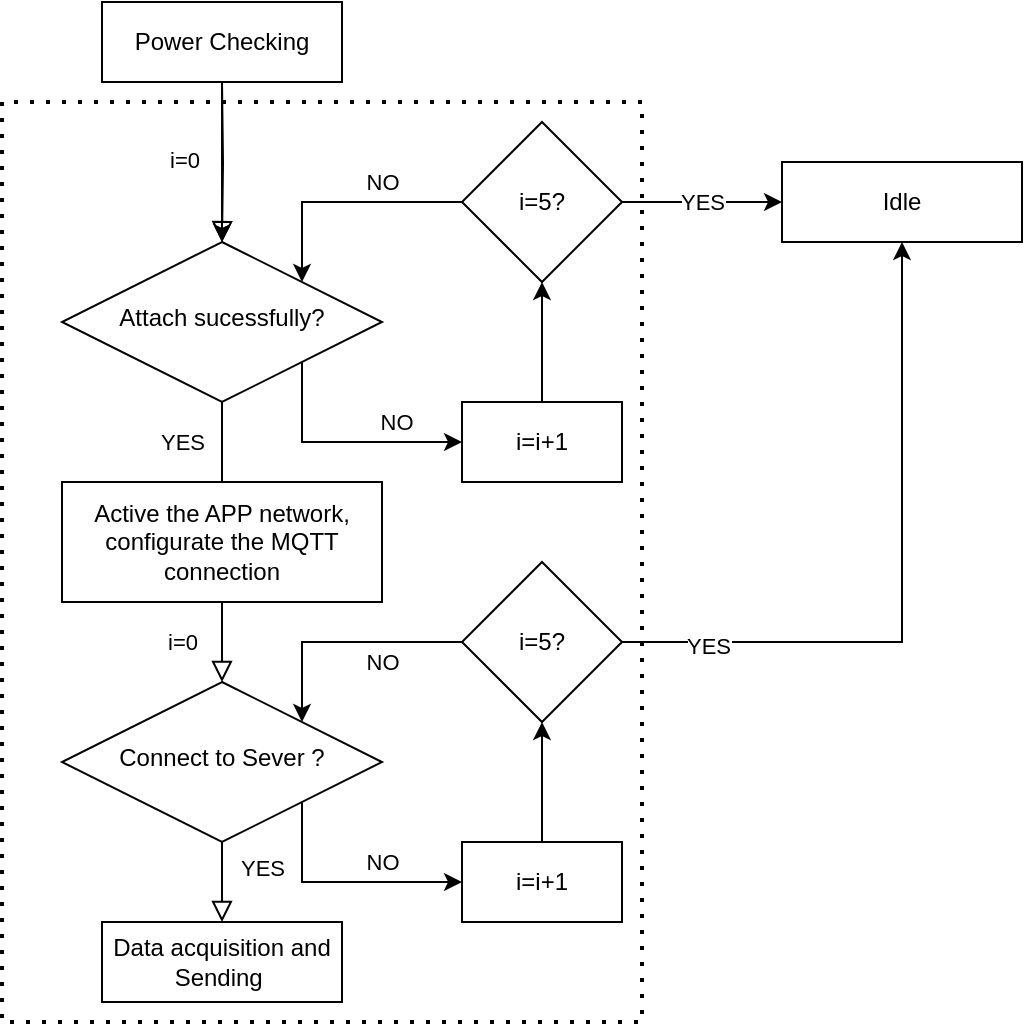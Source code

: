 <mxfile version="24.6.4" type="github">
  <diagram id="C5RBs43oDa-KdzZeNtuy" name="Page-1">
    <mxGraphModel dx="1042" dy="617" grid="1" gridSize="10" guides="1" tooltips="1" connect="1" arrows="1" fold="1" page="1" pageScale="1" pageWidth="827" pageHeight="1169" math="0" shadow="0">
      <root>
        <mxCell id="WIyWlLk6GJQsqaUBKTNV-0" />
        <mxCell id="WIyWlLk6GJQsqaUBKTNV-1" parent="WIyWlLk6GJQsqaUBKTNV-0" />
        <mxCell id="WIyWlLk6GJQsqaUBKTNV-8" value="" style="rounded=0;html=1;jettySize=auto;orthogonalLoop=1;fontSize=11;endArrow=block;endFill=0;endSize=8;strokeWidth=1;shadow=0;labelBackgroundColor=none;edgeStyle=orthogonalEdgeStyle;entryX=0.5;entryY=0;entryDx=0;entryDy=0;exitX=0.5;exitY=1;exitDx=0;exitDy=0;" parent="WIyWlLk6GJQsqaUBKTNV-1" source="FNJguRmYHS2o4BD0xWOH-3" target="OWNIvUZ9vy31lBXFUK9q-7" edge="1">
          <mxGeometry y="40" relative="1" as="geometry">
            <mxPoint as="offset" />
            <mxPoint x="420" y="580" as="targetPoint" />
            <mxPoint x="400" y="520" as="sourcePoint" />
          </mxGeometry>
        </mxCell>
        <mxCell id="OWNIvUZ9vy31lBXFUK9q-4" value="YES" style="rounded=0;html=1;jettySize=auto;orthogonalLoop=1;fontSize=11;endArrow=block;endFill=0;endSize=8;strokeWidth=1;shadow=0;labelBackgroundColor=none;edgeStyle=orthogonalEdgeStyle;exitX=0.5;exitY=1;exitDx=0;exitDy=0;entryX=0.5;entryY=0;entryDx=0;entryDy=0;" parent="WIyWlLk6GJQsqaUBKTNV-1" source="LcB0cEhPS5clTN-JLmqc-2" edge="1">
          <mxGeometry x="-0.339" y="-20" relative="1" as="geometry">
            <mxPoint x="400" y="320" as="sourcePoint" />
            <mxPoint x="400" y="280" as="targetPoint" />
            <Array as="points" />
            <mxPoint as="offset" />
          </mxGeometry>
        </mxCell>
        <mxCell id="OWNIvUZ9vy31lBXFUK9q-7" value="Connect to Sever ?" style="rhombus;whiteSpace=wrap;html=1;shadow=0;fontFamily=Helvetica;fontSize=12;align=center;strokeWidth=1;spacing=6;spacingTop=-4;" parent="WIyWlLk6GJQsqaUBKTNV-1" vertex="1">
          <mxGeometry x="320" y="360" width="160" height="80" as="geometry" />
        </mxCell>
        <mxCell id="OWNIvUZ9vy31lBXFUK9q-8" value="YES" style="rounded=0;html=1;jettySize=auto;orthogonalLoop=1;fontSize=11;endArrow=block;endFill=0;endSize=8;strokeWidth=1;shadow=0;labelBackgroundColor=none;edgeStyle=orthogonalEdgeStyle;exitX=0.5;exitY=1;exitDx=0;exitDy=0;entryX=0.5;entryY=0;entryDx=0;entryDy=0;" parent="WIyWlLk6GJQsqaUBKTNV-1" source="OWNIvUZ9vy31lBXFUK9q-7" target="0pd60P45Uof3qLfQ7HjV-28" edge="1">
          <mxGeometry x="-0.339" y="20" relative="1" as="geometry">
            <mxPoint as="offset" />
            <mxPoint x="400" y="685" as="sourcePoint" />
            <mxPoint x="400" y="520" as="targetPoint" />
          </mxGeometry>
        </mxCell>
        <mxCell id="0pd60P45Uof3qLfQ7HjV-5" style="edgeStyle=orthogonalEdgeStyle;rounded=0;orthogonalLoop=1;jettySize=auto;html=1;exitX=1;exitY=1;exitDx=0;exitDy=0;entryX=0;entryY=0.5;entryDx=0;entryDy=0;" edge="1" parent="WIyWlLk6GJQsqaUBKTNV-1" source="LcB0cEhPS5clTN-JLmqc-2" target="0pd60P45Uof3qLfQ7HjV-4">
          <mxGeometry relative="1" as="geometry">
            <Array as="points">
              <mxPoint x="440" y="240" />
              <mxPoint x="520" y="240" />
            </Array>
          </mxGeometry>
        </mxCell>
        <mxCell id="0pd60P45Uof3qLfQ7HjV-6" value="NO" style="edgeLabel;html=1;align=center;verticalAlign=middle;resizable=0;points=[];" vertex="1" connectable="0" parent="0pd60P45Uof3qLfQ7HjV-5">
          <mxGeometry x="0.286" y="1" relative="1" as="geometry">
            <mxPoint x="10" y="-9" as="offset" />
          </mxGeometry>
        </mxCell>
        <mxCell id="LcB0cEhPS5clTN-JLmqc-2" value="Attach sucessfully?" style="rhombus;whiteSpace=wrap;html=1;shadow=0;fontFamily=Helvetica;fontSize=12;align=center;strokeWidth=1;spacing=6;spacingTop=-4;" parent="WIyWlLk6GJQsqaUBKTNV-1" vertex="1">
          <mxGeometry x="320" y="140" width="160" height="80" as="geometry" />
        </mxCell>
        <mxCell id="LcB0cEhPS5clTN-JLmqc-5" value="" style="rounded=0;html=1;jettySize=auto;orthogonalLoop=1;fontSize=11;endArrow=block;endFill=0;endSize=8;strokeWidth=1;shadow=0;labelBackgroundColor=none;edgeStyle=orthogonalEdgeStyle;entryX=0.5;entryY=0;entryDx=0;entryDy=0;exitX=0.5;exitY=1;exitDx=0;exitDy=0;" parent="WIyWlLk6GJQsqaUBKTNV-1" target="LcB0cEhPS5clTN-JLmqc-2" edge="1">
          <mxGeometry relative="1" as="geometry">
            <mxPoint x="400" y="60" as="sourcePoint" />
            <mxPoint x="410" y="370" as="targetPoint" />
            <Array as="points" />
          </mxGeometry>
        </mxCell>
        <mxCell id="0pd60P45Uof3qLfQ7HjV-3" value="i=0" style="edgeLabel;html=1;align=center;verticalAlign=middle;resizable=0;points=[];" vertex="1" connectable="0" parent="LcB0cEhPS5clTN-JLmqc-5">
          <mxGeometry x="-0.122" relative="1" as="geometry">
            <mxPoint x="-20" y="3" as="offset" />
          </mxGeometry>
        </mxCell>
        <mxCell id="FNJguRmYHS2o4BD0xWOH-3" value="Active the APP network, configurate the MQTT connection" style="rounded=0;whiteSpace=wrap;html=1;" parent="WIyWlLk6GJQsqaUBKTNV-1" vertex="1">
          <mxGeometry x="320" y="260" width="160" height="60" as="geometry" />
        </mxCell>
        <mxCell id="0pd60P45Uof3qLfQ7HjV-8" value="" style="edgeStyle=orthogonalEdgeStyle;rounded=0;orthogonalLoop=1;jettySize=auto;html=1;" edge="1" parent="WIyWlLk6GJQsqaUBKTNV-1" source="0pd60P45Uof3qLfQ7HjV-4" target="0pd60P45Uof3qLfQ7HjV-7">
          <mxGeometry relative="1" as="geometry" />
        </mxCell>
        <mxCell id="0pd60P45Uof3qLfQ7HjV-4" value="i=i+1" style="rounded=0;whiteSpace=wrap;html=1;" vertex="1" parent="WIyWlLk6GJQsqaUBKTNV-1">
          <mxGeometry x="520" y="220" width="80" height="40" as="geometry" />
        </mxCell>
        <mxCell id="0pd60P45Uof3qLfQ7HjV-9" value="NO" style="edgeStyle=orthogonalEdgeStyle;rounded=0;orthogonalLoop=1;jettySize=auto;html=1;entryX=1;entryY=0;entryDx=0;entryDy=0;" edge="1" parent="WIyWlLk6GJQsqaUBKTNV-1" source="0pd60P45Uof3qLfQ7HjV-7" target="LcB0cEhPS5clTN-JLmqc-2">
          <mxGeometry x="-0.333" y="-10" relative="1" as="geometry">
            <Array as="points">
              <mxPoint x="440" y="120" />
            </Array>
            <mxPoint as="offset" />
          </mxGeometry>
        </mxCell>
        <mxCell id="0pd60P45Uof3qLfQ7HjV-10" value="YES" style="edgeStyle=orthogonalEdgeStyle;rounded=0;orthogonalLoop=1;jettySize=auto;html=1;" edge="1" parent="WIyWlLk6GJQsqaUBKTNV-1" source="0pd60P45Uof3qLfQ7HjV-7" target="0pd60P45Uof3qLfQ7HjV-11">
          <mxGeometry relative="1" as="geometry">
            <mxPoint x="700" y="100" as="targetPoint" />
          </mxGeometry>
        </mxCell>
        <mxCell id="0pd60P45Uof3qLfQ7HjV-7" value="i=5?" style="rhombus;whiteSpace=wrap;html=1;rounded=0;" vertex="1" parent="WIyWlLk6GJQsqaUBKTNV-1">
          <mxGeometry x="520" y="80" width="80" height="80" as="geometry" />
        </mxCell>
        <mxCell id="0pd60P45Uof3qLfQ7HjV-11" value="Idle" style="rounded=0;whiteSpace=wrap;html=1;" vertex="1" parent="WIyWlLk6GJQsqaUBKTNV-1">
          <mxGeometry x="680" y="100" width="120" height="40" as="geometry" />
        </mxCell>
        <mxCell id="0pd60P45Uof3qLfQ7HjV-15" value="i=0" style="edgeLabel;html=1;align=center;verticalAlign=middle;resizable=0;points=[];" vertex="1" connectable="0" parent="WIyWlLk6GJQsqaUBKTNV-1">
          <mxGeometry x="380" y="339.996" as="geometry" />
        </mxCell>
        <mxCell id="0pd60P45Uof3qLfQ7HjV-20" style="edgeStyle=orthogonalEdgeStyle;rounded=0;orthogonalLoop=1;jettySize=auto;html=1;exitX=1;exitY=1;exitDx=0;exitDy=0;entryX=0;entryY=0.5;entryDx=0;entryDy=0;" edge="1" parent="WIyWlLk6GJQsqaUBKTNV-1" target="0pd60P45Uof3qLfQ7HjV-23" source="OWNIvUZ9vy31lBXFUK9q-7">
          <mxGeometry relative="1" as="geometry">
            <mxPoint x="440" y="420" as="sourcePoint" />
            <Array as="points">
              <mxPoint x="440" y="460" />
              <mxPoint x="520" y="460" />
            </Array>
          </mxGeometry>
        </mxCell>
        <mxCell id="0pd60P45Uof3qLfQ7HjV-21" value="NO" style="edgeLabel;html=1;align=center;verticalAlign=middle;resizable=0;points=[];" vertex="1" connectable="0" parent="0pd60P45Uof3qLfQ7HjV-20">
          <mxGeometry x="0.286" y="1" relative="1" as="geometry">
            <mxPoint x="3" y="-9" as="offset" />
          </mxGeometry>
        </mxCell>
        <mxCell id="0pd60P45Uof3qLfQ7HjV-22" value="" style="edgeStyle=orthogonalEdgeStyle;rounded=0;orthogonalLoop=1;jettySize=auto;html=1;" edge="1" parent="WIyWlLk6GJQsqaUBKTNV-1" source="0pd60P45Uof3qLfQ7HjV-23" target="0pd60P45Uof3qLfQ7HjV-25">
          <mxGeometry relative="1" as="geometry" />
        </mxCell>
        <mxCell id="0pd60P45Uof3qLfQ7HjV-23" value="i=i+1" style="rounded=0;whiteSpace=wrap;html=1;" vertex="1" parent="WIyWlLk6GJQsqaUBKTNV-1">
          <mxGeometry x="520" y="440" width="80" height="40" as="geometry" />
        </mxCell>
        <mxCell id="0pd60P45Uof3qLfQ7HjV-24" value="NO" style="edgeStyle=orthogonalEdgeStyle;rounded=0;orthogonalLoop=1;jettySize=auto;html=1;entryX=1;entryY=0;entryDx=0;entryDy=0;" edge="1" parent="WIyWlLk6GJQsqaUBKTNV-1" source="0pd60P45Uof3qLfQ7HjV-25" target="OWNIvUZ9vy31lBXFUK9q-7">
          <mxGeometry x="-0.333" y="10" relative="1" as="geometry">
            <mxPoint x="420" y="350" as="targetPoint" />
            <Array as="points">
              <mxPoint x="440" y="340" />
            </Array>
            <mxPoint as="offset" />
          </mxGeometry>
        </mxCell>
        <mxCell id="0pd60P45Uof3qLfQ7HjV-26" style="edgeStyle=orthogonalEdgeStyle;rounded=0;orthogonalLoop=1;jettySize=auto;html=1;exitX=1;exitY=0.5;exitDx=0;exitDy=0;entryX=0.5;entryY=1;entryDx=0;entryDy=0;" edge="1" parent="WIyWlLk6GJQsqaUBKTNV-1" source="0pd60P45Uof3qLfQ7HjV-25" target="0pd60P45Uof3qLfQ7HjV-11">
          <mxGeometry relative="1" as="geometry" />
        </mxCell>
        <mxCell id="0pd60P45Uof3qLfQ7HjV-27" value="YES" style="edgeLabel;html=1;align=center;verticalAlign=middle;resizable=0;points=[];" vertex="1" connectable="0" parent="0pd60P45Uof3qLfQ7HjV-26">
          <mxGeometry x="-0.751" y="-2" relative="1" as="geometry">
            <mxPoint as="offset" />
          </mxGeometry>
        </mxCell>
        <mxCell id="0pd60P45Uof3qLfQ7HjV-25" value="i=5?" style="rhombus;whiteSpace=wrap;html=1;rounded=0;" vertex="1" parent="WIyWlLk6GJQsqaUBKTNV-1">
          <mxGeometry x="520" y="300" width="80" height="80" as="geometry" />
        </mxCell>
        <mxCell id="0pd60P45Uof3qLfQ7HjV-28" value="Data acquisition and Sending&amp;nbsp;" style="rounded=0;whiteSpace=wrap;html=1;" vertex="1" parent="WIyWlLk6GJQsqaUBKTNV-1">
          <mxGeometry x="340" y="480" width="120" height="40" as="geometry" />
        </mxCell>
        <mxCell id="0pd60P45Uof3qLfQ7HjV-29" value="" style="endArrow=none;dashed=1;html=1;dashPattern=1 3;strokeWidth=2;rounded=0;" edge="1" parent="WIyWlLk6GJQsqaUBKTNV-1">
          <mxGeometry width="50" height="50" relative="1" as="geometry">
            <mxPoint x="610" y="70" as="sourcePoint" />
            <mxPoint x="610" y="70" as="targetPoint" />
            <Array as="points">
              <mxPoint x="290" y="70" />
              <mxPoint x="290" y="530" />
              <mxPoint x="610" y="530" />
            </Array>
          </mxGeometry>
        </mxCell>
        <mxCell id="0pd60P45Uof3qLfQ7HjV-31" value="" style="edgeStyle=orthogonalEdgeStyle;rounded=0;orthogonalLoop=1;jettySize=auto;html=1;" edge="1" parent="WIyWlLk6GJQsqaUBKTNV-1" source="0pd60P45Uof3qLfQ7HjV-30" target="LcB0cEhPS5clTN-JLmqc-2">
          <mxGeometry relative="1" as="geometry" />
        </mxCell>
        <mxCell id="0pd60P45Uof3qLfQ7HjV-30" value="Power Checking" style="rounded=0;whiteSpace=wrap;html=1;" vertex="1" parent="WIyWlLk6GJQsqaUBKTNV-1">
          <mxGeometry x="340" y="20" width="120" height="40" as="geometry" />
        </mxCell>
      </root>
    </mxGraphModel>
  </diagram>
</mxfile>
